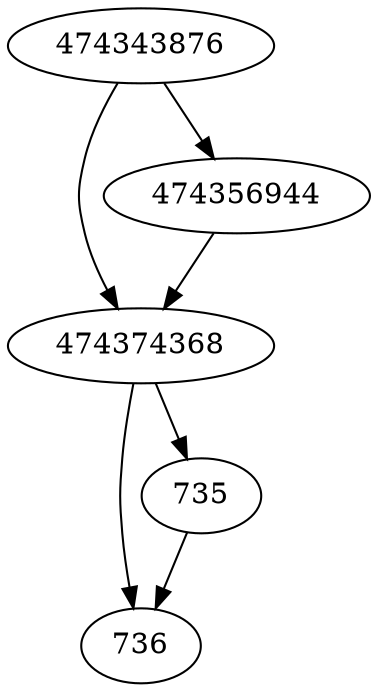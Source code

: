 strict digraph  {
736;
474374368;
474343876;
474356944;
735;
474374368 -> 735;
474374368 -> 736;
474343876 -> 474374368;
474343876 -> 474356944;
474356944 -> 474374368;
735 -> 736;
}
